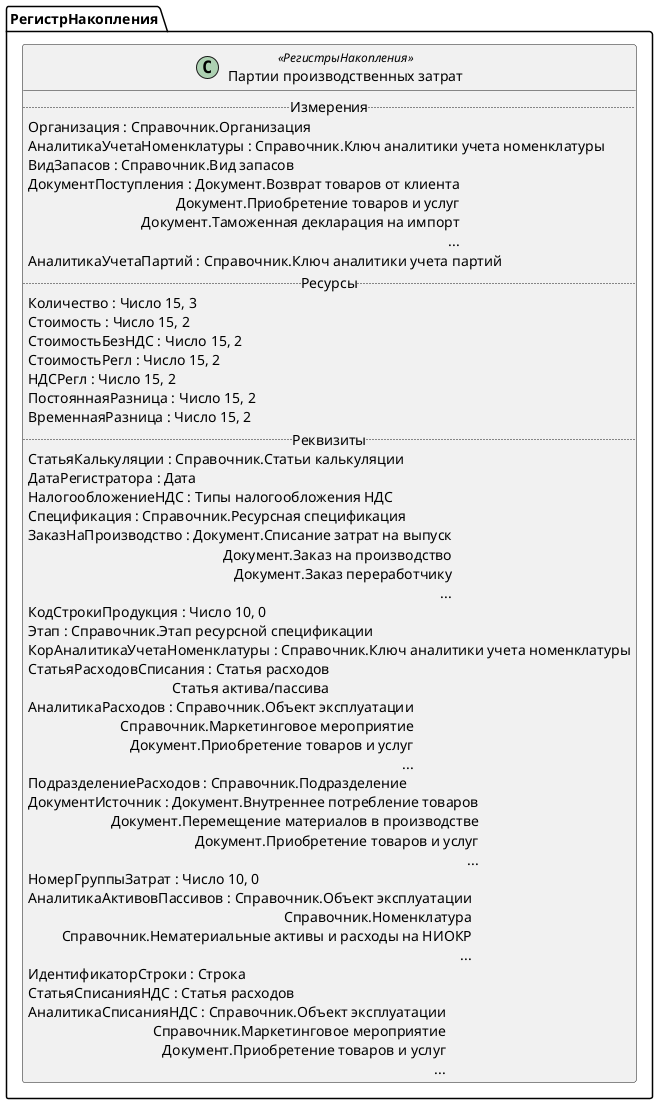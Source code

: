 ﻿@startuml ПартииПроизводственныхЗатрат
'!include templates.wsd
'..\include templates.wsd
class РегистрНакопления.ПартииПроизводственныхЗатрат as "Партии производственных затрат" <<РегистрыНакопления>>
{
..Измерения..
Организация : Справочник.Организация
АналитикаУчетаНоменклатуры : Справочник.Ключ аналитики учета номенклатуры
ВидЗапасов : Справочник.Вид запасов
ДокументПоступления : Документ.Возврат товаров от клиента\rДокумент.Приобретение товаров и услуг\rДокумент.Таможенная декларация на импорт\r...
АналитикаУчетаПартий : Справочник.Ключ аналитики учета партий
..Ресурсы..
Количество : Число 15, 3
Стоимость : Число 15, 2
СтоимостьБезНДС : Число 15, 2
СтоимостьРегл : Число 15, 2
НДСРегл : Число 15, 2
ПостояннаяРазница : Число 15, 2
ВременнаяРазница : Число 15, 2
..Реквизиты..
СтатьяКалькуляции : Справочник.Статьи калькуляции
ДатаРегистратора : Дата
НалогообложениеНДС : Типы налогообложения НДС
Спецификация : Справочник.Ресурсная спецификация
ЗаказНаПроизводство : Документ.Списание затрат на выпуск\rДокумент.Заказ на производство\rДокумент.Заказ переработчику\r...
КодСтрокиПродукция : Число 10, 0
Этап : Справочник.Этап ресурсной спецификации
КорАналитикаУчетаНоменклатуры : Справочник.Ключ аналитики учета номенклатуры
СтатьяРасходовСписания : Статья расходов\rСтатья актива/пассива
АналитикаРасходов : Справочник.Объект эксплуатации\rСправочник.Маркетинговое мероприятие\rДокумент.Приобретение товаров и услуг\r...
ПодразделениеРасходов : Справочник.Подразделение
ДокументИсточник : Документ.Внутреннее потребление товаров\rДокумент.Перемещение материалов в производстве\rДокумент.Приобретение товаров и услуг\r...
НомерГруппыЗатрат : Число 10, 0
АналитикаАктивовПассивов : Справочник.Объект эксплуатации\rСправочник.Номенклатура\rСправочник.Нематериальные активы и расходы на НИОКР\r...
ИдентификаторСтроки : Строка
СтатьяСписанияНДС : Статья расходов
АналитикаСписанияНДС : Справочник.Объект эксплуатации\rСправочник.Маркетинговое мероприятие\rДокумент.Приобретение товаров и услуг\r...
}
@enduml
